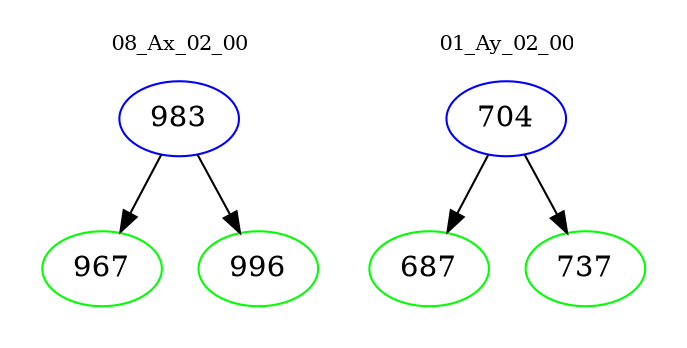 digraph{
subgraph cluster_0 {
color = white
label = "08_Ax_02_00";
fontsize=10;
T0_983 [label="983", color="blue"]
T0_983 -> T0_967 [color="black"]
T0_967 [label="967", color="green"]
T0_983 -> T0_996 [color="black"]
T0_996 [label="996", color="green"]
}
subgraph cluster_1 {
color = white
label = "01_Ay_02_00";
fontsize=10;
T1_704 [label="704", color="blue"]
T1_704 -> T1_687 [color="black"]
T1_687 [label="687", color="green"]
T1_704 -> T1_737 [color="black"]
T1_737 [label="737", color="green"]
}
}
